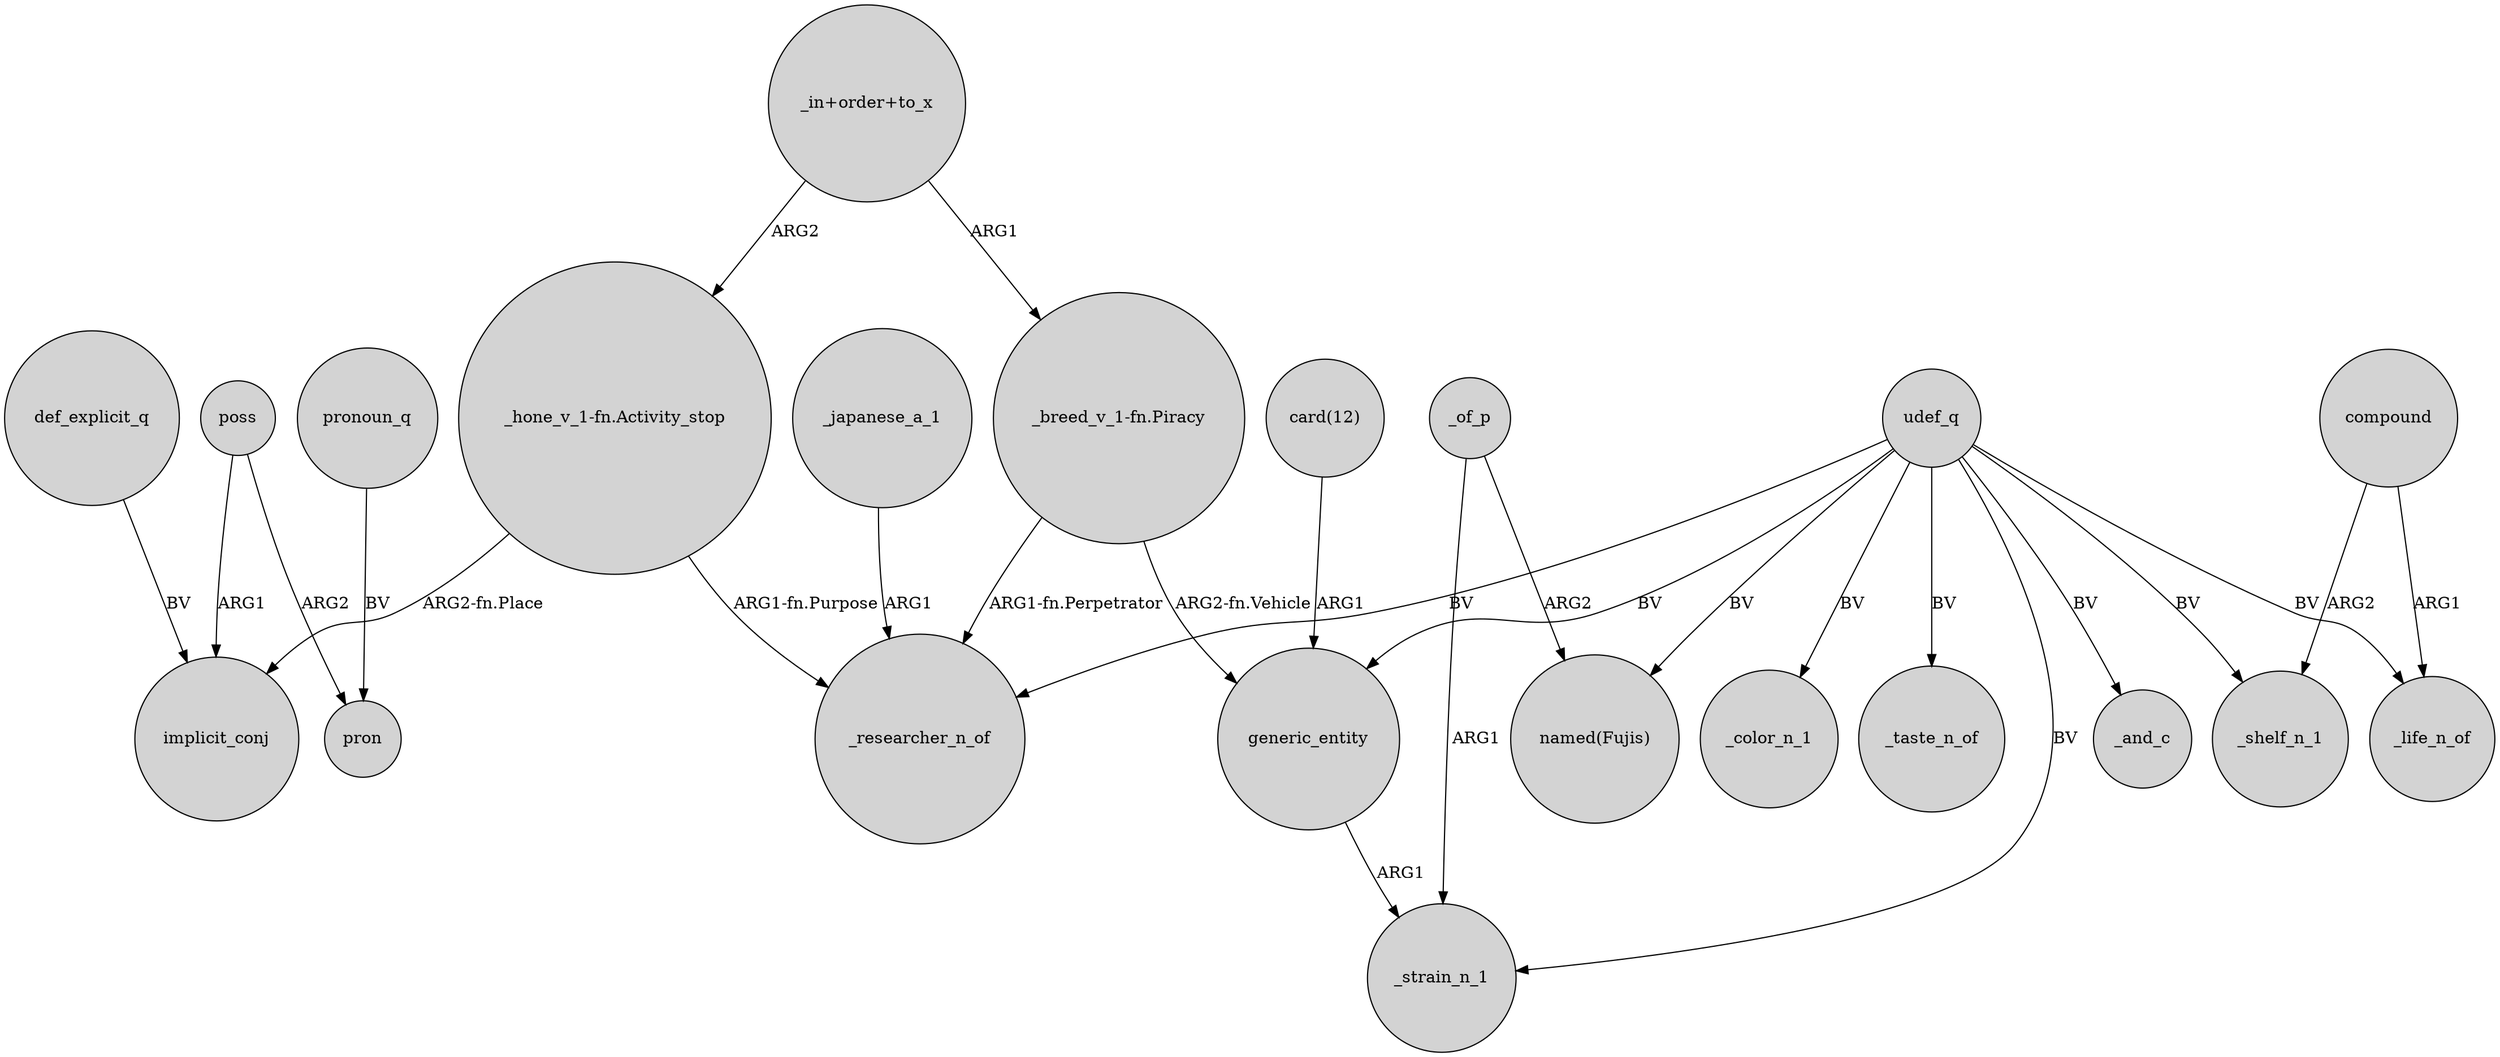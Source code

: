 digraph {
	node [shape=circle style=filled]
	udef_q -> _researcher_n_of [label=BV]
	_of_p -> _strain_n_1 [label=ARG1]
	poss -> implicit_conj [label=ARG1]
	compound -> _life_n_of [label=ARG1]
	"_hone_v_1-fn.Activity_stop" -> _researcher_n_of [label="ARG1-fn.Purpose"]
	"_in+order+to_x" -> "_breed_v_1-fn.Piracy" [label=ARG1]
	_of_p -> "named(Fujis)" [label=ARG2]
	_japanese_a_1 -> _researcher_n_of [label=ARG1]
	udef_q -> _and_c [label=BV]
	udef_q -> _life_n_of [label=BV]
	compound -> _shelf_n_1 [label=ARG2]
	generic_entity -> _strain_n_1 [label=ARG1]
	udef_q -> generic_entity [label=BV]
	pronoun_q -> pron [label=BV]
	udef_q -> _strain_n_1 [label=BV]
	poss -> pron [label=ARG2]
	"_hone_v_1-fn.Activity_stop" -> implicit_conj [label="ARG2-fn.Place"]
	udef_q -> "named(Fujis)" [label=BV]
	"_breed_v_1-fn.Piracy" -> generic_entity [label="ARG2-fn.Vehicle"]
	udef_q -> _shelf_n_1 [label=BV]
	"_breed_v_1-fn.Piracy" -> _researcher_n_of [label="ARG1-fn.Perpetrator"]
	udef_q -> _color_n_1 [label=BV]
	udef_q -> _taste_n_of [label=BV]
	"card(12)" -> generic_entity [label=ARG1]
	def_explicit_q -> implicit_conj [label=BV]
	"_in+order+to_x" -> "_hone_v_1-fn.Activity_stop" [label=ARG2]
}
